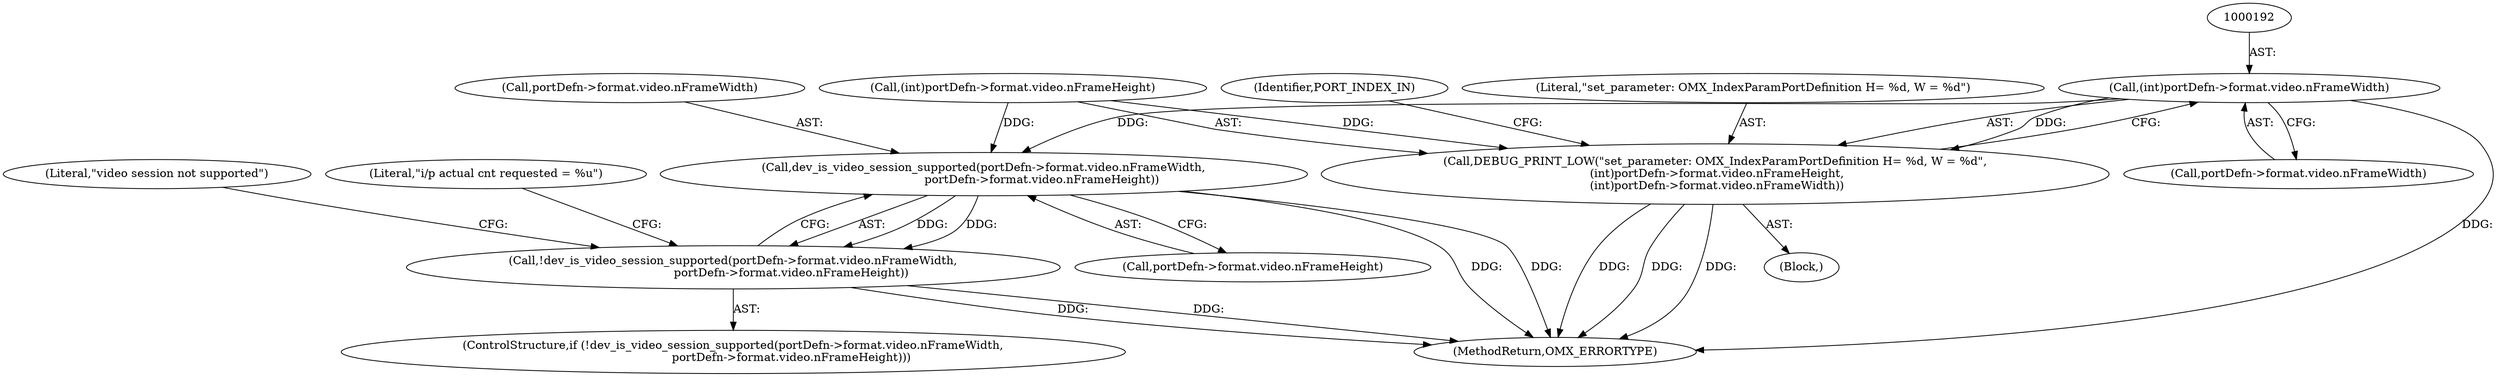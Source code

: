 digraph "0_Android_89913d7df36dbeb458ce165856bd6505a2ec647d_2@pointer" {
"1000191" [label="(Call,(int)portDefn->format.video.nFrameWidth)"];
"1000180" [label="(Call,DEBUG_PRINT_LOW(\"set_parameter: OMX_IndexParamPortDefinition H= %d, W = %d\",\n (int)portDefn->format.video.nFrameHeight,\n (int)portDefn->format.video.nFrameWidth))"];
"1000209" [label="(Call,dev_is_video_session_supported(portDefn->format.video.nFrameWidth,\n                                portDefn->format.video.nFrameHeight))"];
"1000208" [label="(Call,!dev_is_video_session_supported(portDefn->format.video.nFrameWidth,\n                                portDefn->format.video.nFrameHeight))"];
"1002951" [label="(MethodReturn,OMX_ERRORTYPE)"];
"1000191" [label="(Call,(int)portDefn->format.video.nFrameWidth)"];
"1000209" [label="(Call,dev_is_video_session_supported(portDefn->format.video.nFrameWidth,\n                                portDefn->format.video.nFrameHeight))"];
"1000207" [label="(ControlStructure,if (!dev_is_video_session_supported(portDefn->format.video.nFrameWidth,\n                                portDefn->format.video.nFrameHeight)))"];
"1000202" [label="(Identifier,PORT_INDEX_IN)"];
"1000181" [label="(Literal,\"set_parameter: OMX_IndexParamPortDefinition H= %d, W = %d\")"];
"1000170" [label="(Block,)"];
"1000208" [label="(Call,!dev_is_video_session_supported(portDefn->format.video.nFrameWidth,\n                                portDefn->format.video.nFrameHeight))"];
"1000180" [label="(Call,DEBUG_PRINT_LOW(\"set_parameter: OMX_IndexParamPortDefinition H= %d, W = %d\",\n (int)portDefn->format.video.nFrameHeight,\n (int)portDefn->format.video.nFrameWidth))"];
"1000217" [label="(Call,portDefn->format.video.nFrameHeight)"];
"1000210" [label="(Call,portDefn->format.video.nFrameWidth)"];
"1000226" [label="(Literal,\"video session not supported\")"];
"1000193" [label="(Call,portDefn->format.video.nFrameWidth)"];
"1000231" [label="(Literal,\"i/p actual cnt requested = %u\")"];
"1000182" [label="(Call,(int)portDefn->format.video.nFrameHeight)"];
"1000191" -> "1000180"  [label="AST: "];
"1000191" -> "1000193"  [label="CFG: "];
"1000192" -> "1000191"  [label="AST: "];
"1000193" -> "1000191"  [label="AST: "];
"1000180" -> "1000191"  [label="CFG: "];
"1000191" -> "1002951"  [label="DDG: "];
"1000191" -> "1000180"  [label="DDG: "];
"1000191" -> "1000209"  [label="DDG: "];
"1000180" -> "1000170"  [label="AST: "];
"1000181" -> "1000180"  [label="AST: "];
"1000182" -> "1000180"  [label="AST: "];
"1000202" -> "1000180"  [label="CFG: "];
"1000180" -> "1002951"  [label="DDG: "];
"1000180" -> "1002951"  [label="DDG: "];
"1000180" -> "1002951"  [label="DDG: "];
"1000182" -> "1000180"  [label="DDG: "];
"1000209" -> "1000208"  [label="AST: "];
"1000209" -> "1000217"  [label="CFG: "];
"1000210" -> "1000209"  [label="AST: "];
"1000217" -> "1000209"  [label="AST: "];
"1000208" -> "1000209"  [label="CFG: "];
"1000209" -> "1002951"  [label="DDG: "];
"1000209" -> "1002951"  [label="DDG: "];
"1000209" -> "1000208"  [label="DDG: "];
"1000209" -> "1000208"  [label="DDG: "];
"1000182" -> "1000209"  [label="DDG: "];
"1000208" -> "1000207"  [label="AST: "];
"1000226" -> "1000208"  [label="CFG: "];
"1000231" -> "1000208"  [label="CFG: "];
"1000208" -> "1002951"  [label="DDG: "];
"1000208" -> "1002951"  [label="DDG: "];
}
